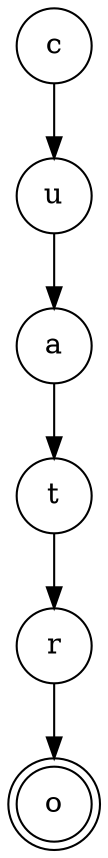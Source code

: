 digraph {   
    node [shape = doublecircle, color = black] o ;
    node [shape = circle];
    node [color= black];
    c -> u -> a -> t -> r -> o;	
}